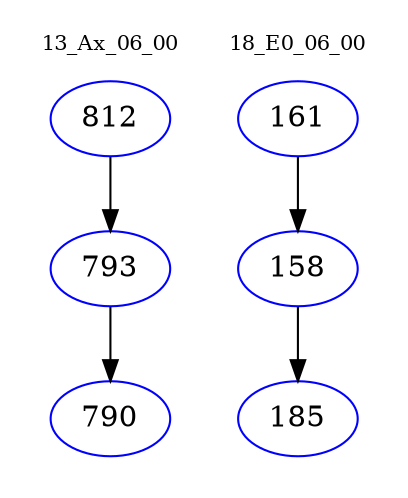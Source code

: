 digraph{
subgraph cluster_0 {
color = white
label = "13_Ax_06_00";
fontsize=10;
T0_812 [label="812", color="blue"]
T0_812 -> T0_793 [color="black"]
T0_793 [label="793", color="blue"]
T0_793 -> T0_790 [color="black"]
T0_790 [label="790", color="blue"]
}
subgraph cluster_1 {
color = white
label = "18_E0_06_00";
fontsize=10;
T1_161 [label="161", color="blue"]
T1_161 -> T1_158 [color="black"]
T1_158 [label="158", color="blue"]
T1_158 -> T1_185 [color="black"]
T1_185 [label="185", color="blue"]
}
}
